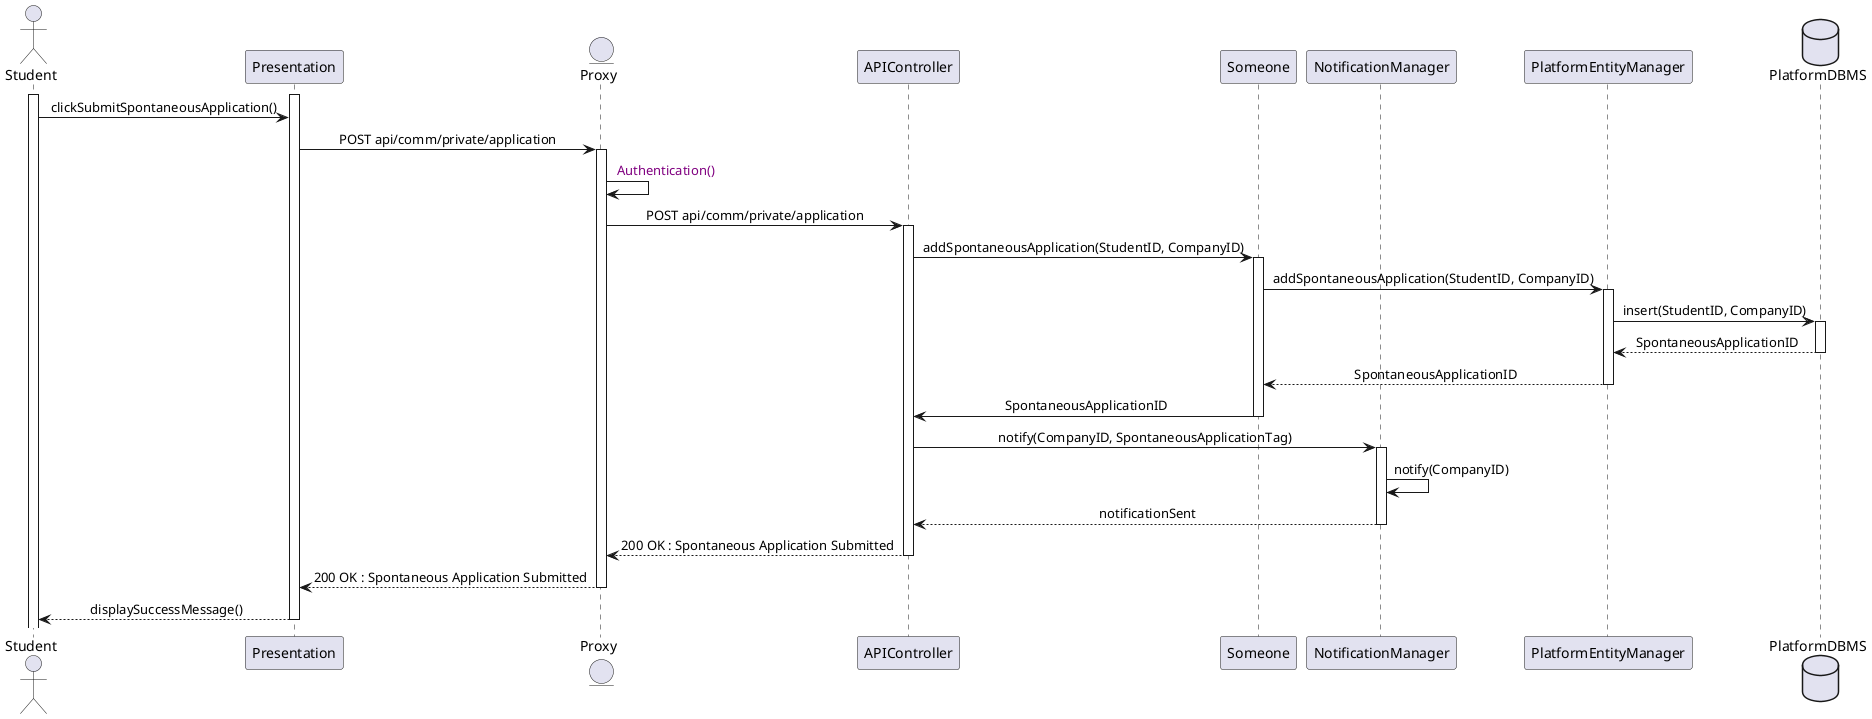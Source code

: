 @startuml Spontaneous Application Submission
skinparam sequenceMessageAlign center

actor       Student
participant  Presentation
entity      Proxy
participant APIController
participant Someone
participant NotificationManager
participant PlatformEntityManager
database    PlatformDBMS

activate Student
activate Presentation
Student -> Presentation : clickSubmitSpontaneousApplication()

Presentation -> Proxy ++ : POST api/comm/private/application
Proxy -> Proxy  : <color:purple> Authentication()
Proxy -> APIController ++ : POST api/comm/private/application
APIController -> Someone ++ : addSpontaneousApplication(StudentID, CompanyID)
Someone -> PlatformEntityManager ++ : addSpontaneousApplication(StudentID, CompanyID) 
PlatformEntityManager -> PlatformDBMS ++ : insert(StudentID, CompanyID)
PlatformDBMS --> PlatformEntityManager -- : SpontaneousApplicationID
PlatformEntityManager --> Someone -- : SpontaneousApplicationID
Someone -> APIController -- : SpontaneousApplicationID
APIController -> NotificationManager ++ : notify(CompanyID, SpontaneousApplicationTag)
NotificationManager -> NotificationManager : notify(CompanyID)
NotificationManager --> APIController -- : notificationSent
APIController --> Proxy -- : 200 OK : Spontaneous Application Submitted
Proxy --> Presentation -- : 200 OK : Spontaneous Application Submitted
Presentation --> Student -- : displaySuccessMessage()

@enduml